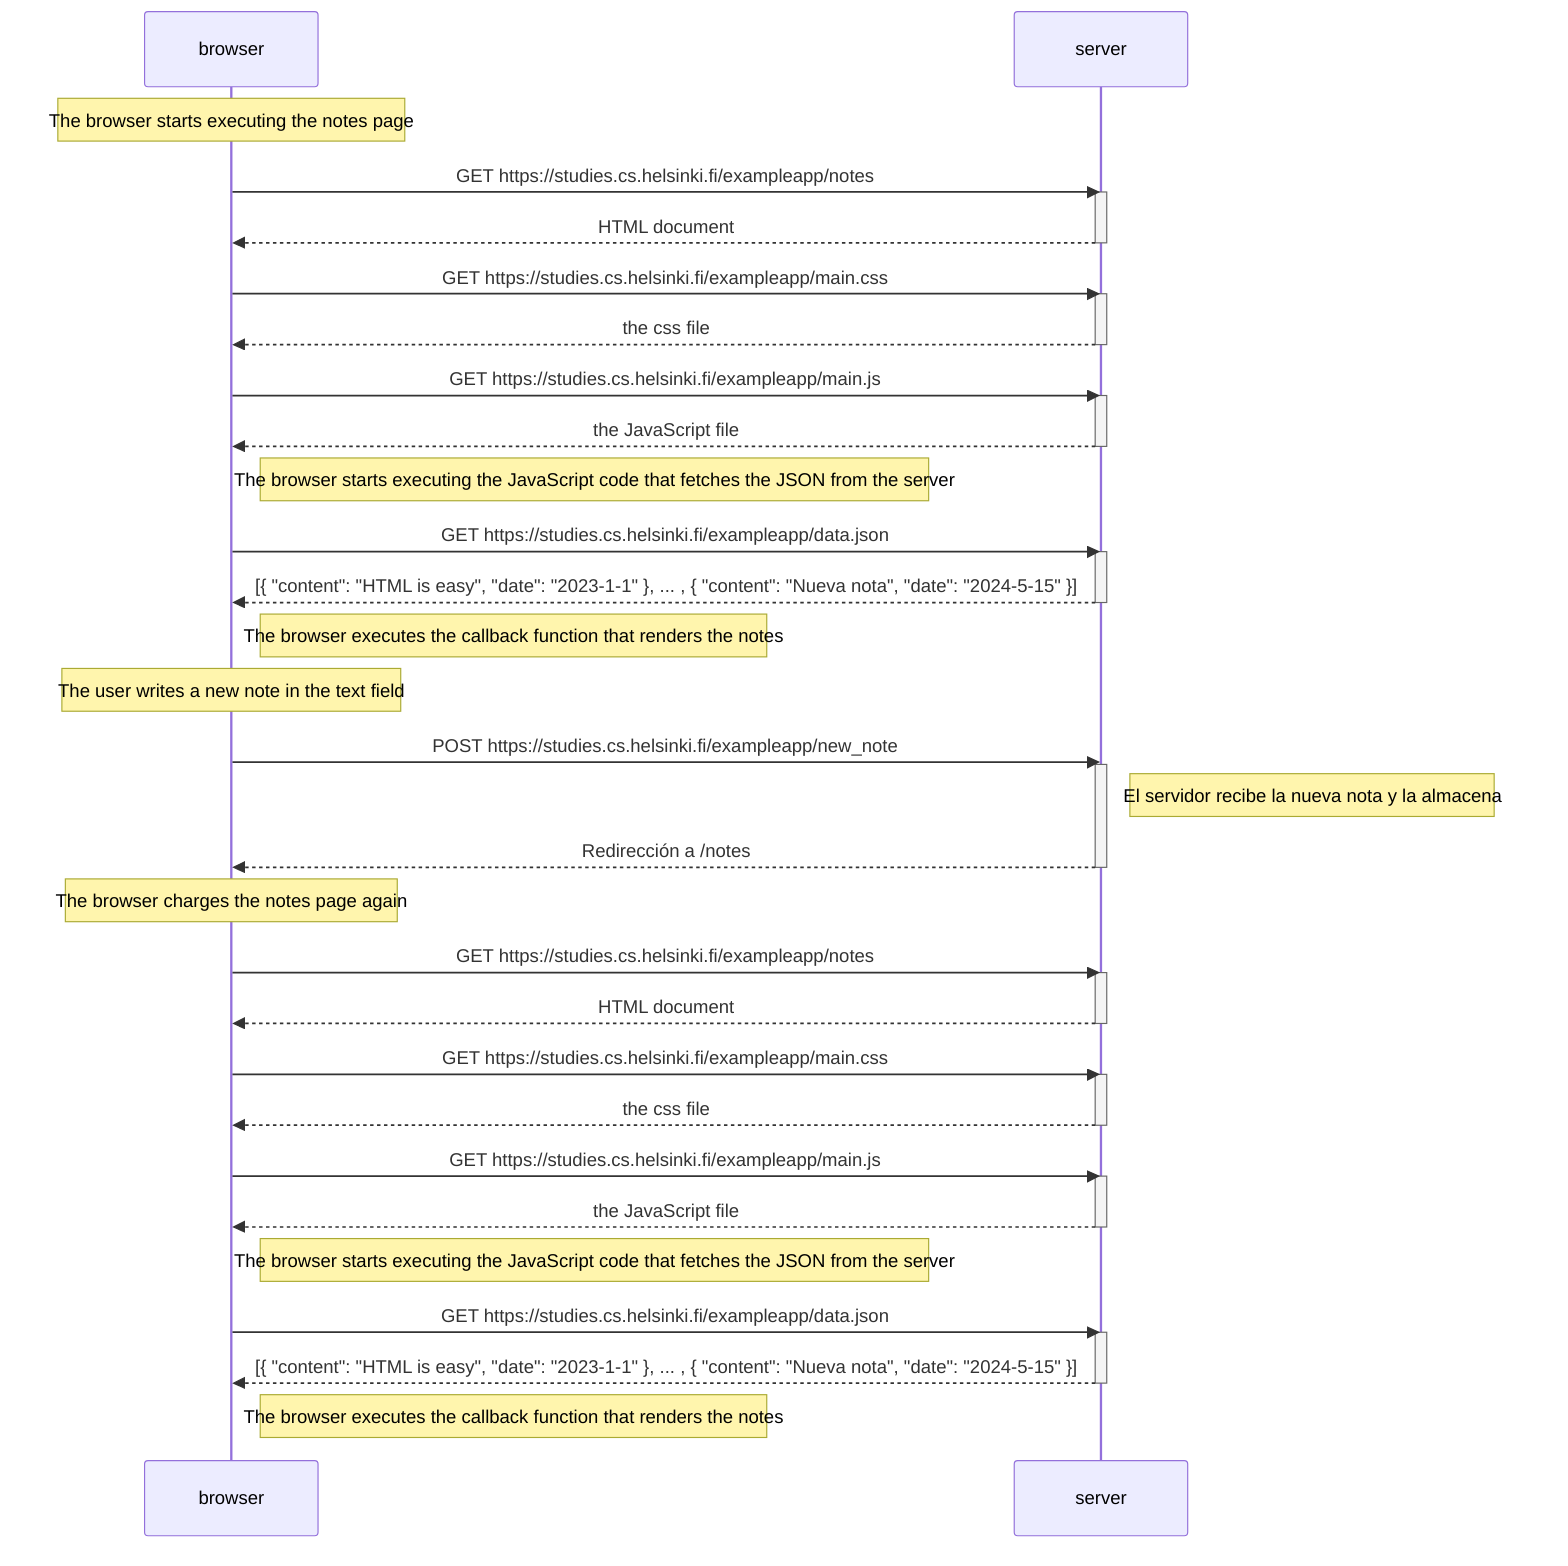 sequenceDiagram
    participant browser
    participant server

    Note over browser: The browser starts executing the notes page

    browser->>server: GET https://studies.cs.helsinki.fi/exampleapp/notes
    activate server
    server-->>browser: HTML document
    deactivate server

        browser->>server: GET https://studies.cs.helsinki.fi/exampleapp/main.css
    activate server
    server-->>browser: the css file
    deactivate server

    browser->>server: GET https://studies.cs.helsinki.fi/exampleapp/main.js
    activate server
    server-->>browser: the JavaScript file
    deactivate server

    Note right of browser: The browser starts executing the JavaScript code that fetches the JSON from the server

    browser->>server: GET https://studies.cs.helsinki.fi/exampleapp/data.json
    activate server
    server-->>browser: [{ "content": "HTML is easy", "date": "2023-1-1" }, ... , { "content": "Nueva nota", "date": "2024-5-15" }]
    deactivate server

    Note right of browser: The browser executes the callback function that renders the notes
    
    Note over browser: The user writes a new note in the text field

    browser->>server: POST https://studies.cs.helsinki.fi/exampleapp/new_note
    activate server
    Note right of server: El servidor recibe la nueva nota y la almacena
    server-->>browser: Redirección a /notes
    deactivate server

    Note over browser: The browser charges the notes page again

    browser->>server: GET https://studies.cs.helsinki.fi/exampleapp/notes
    activate server
    server-->>browser: HTML document
    deactivate server

    browser->>server: GET https://studies.cs.helsinki.fi/exampleapp/main.css
    activate server
    server-->>browser: the css file
    deactivate server

    browser->>server: GET https://studies.cs.helsinki.fi/exampleapp/main.js
    activate server
    server-->>browser: the JavaScript file
    deactivate server

    Note right of browser: The browser starts executing the JavaScript code that fetches the JSON from the server

    browser->>server: GET https://studies.cs.helsinki.fi/exampleapp/data.json
    activate server
    server-->>browser: [{ "content": "HTML is easy", "date": "2023-1-1" }, ... , { "content": "Nueva nota", "date": "2024-5-15" }]
    deactivate server

    Note right of browser: The browser executes the callback function that renders the notes